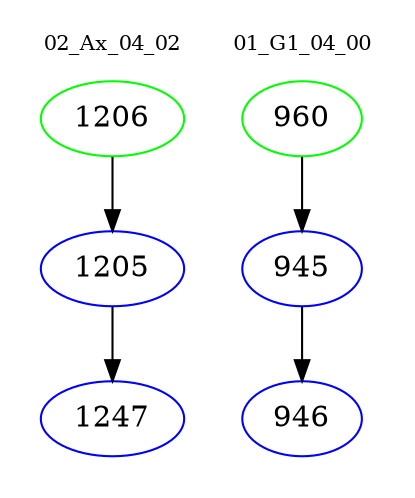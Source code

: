 digraph{
subgraph cluster_0 {
color = white
label = "02_Ax_04_02";
fontsize=10;
T0_1206 [label="1206", color="green"]
T0_1206 -> T0_1205 [color="black"]
T0_1205 [label="1205", color="blue"]
T0_1205 -> T0_1247 [color="black"]
T0_1247 [label="1247", color="blue"]
}
subgraph cluster_1 {
color = white
label = "01_G1_04_00";
fontsize=10;
T1_960 [label="960", color="green"]
T1_960 -> T1_945 [color="black"]
T1_945 [label="945", color="blue"]
T1_945 -> T1_946 [color="black"]
T1_946 [label="946", color="blue"]
}
}
